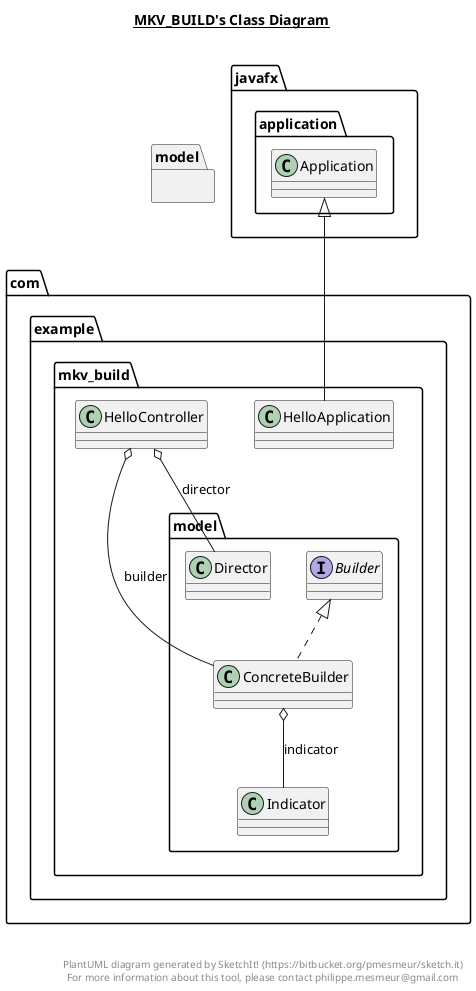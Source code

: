 @startuml

title __MKV_BUILD's Class Diagram__\n


      class com.example.mkv_build.HelloApplication {
      }

  


      class com.example.mkv_build.HelloController {
      }

  


      namespace model {
        interface com.example.mkv_build.model.Builder {
        }
      }



      namespace model {
        class com.example.mkv_build.model.ConcreteBuilder {
        }
      }

  


      namespace model {
        class com.example.mkv_build.model.Director {
        }
      }

  

      namespace model {
        class com.example.mkv_build.model.Indicator {
        }
      }

  

  com.example.mkv_build.HelloApplication -up-|> javafx.application.Application
  com.example.mkv_build.HelloController o-- com.example.mkv_build.model.ConcreteBuilder : builder
  com.example.mkv_build.HelloController o-- com.example.mkv_build.model.Director : director
  com.example.mkv_build.model.ConcreteBuilder .up.|> com.example.mkv_build.model.Builder
  com.example.mkv_build.model.ConcreteBuilder o-- com.example.mkv_build.model.Indicator : indicator


right footer


PlantUML diagram generated by SketchIt! (https://bitbucket.org/pmesmeur/sketch.it)
For more information about this tool, please contact philippe.mesmeur@gmail.com
endfooter

@enduml
